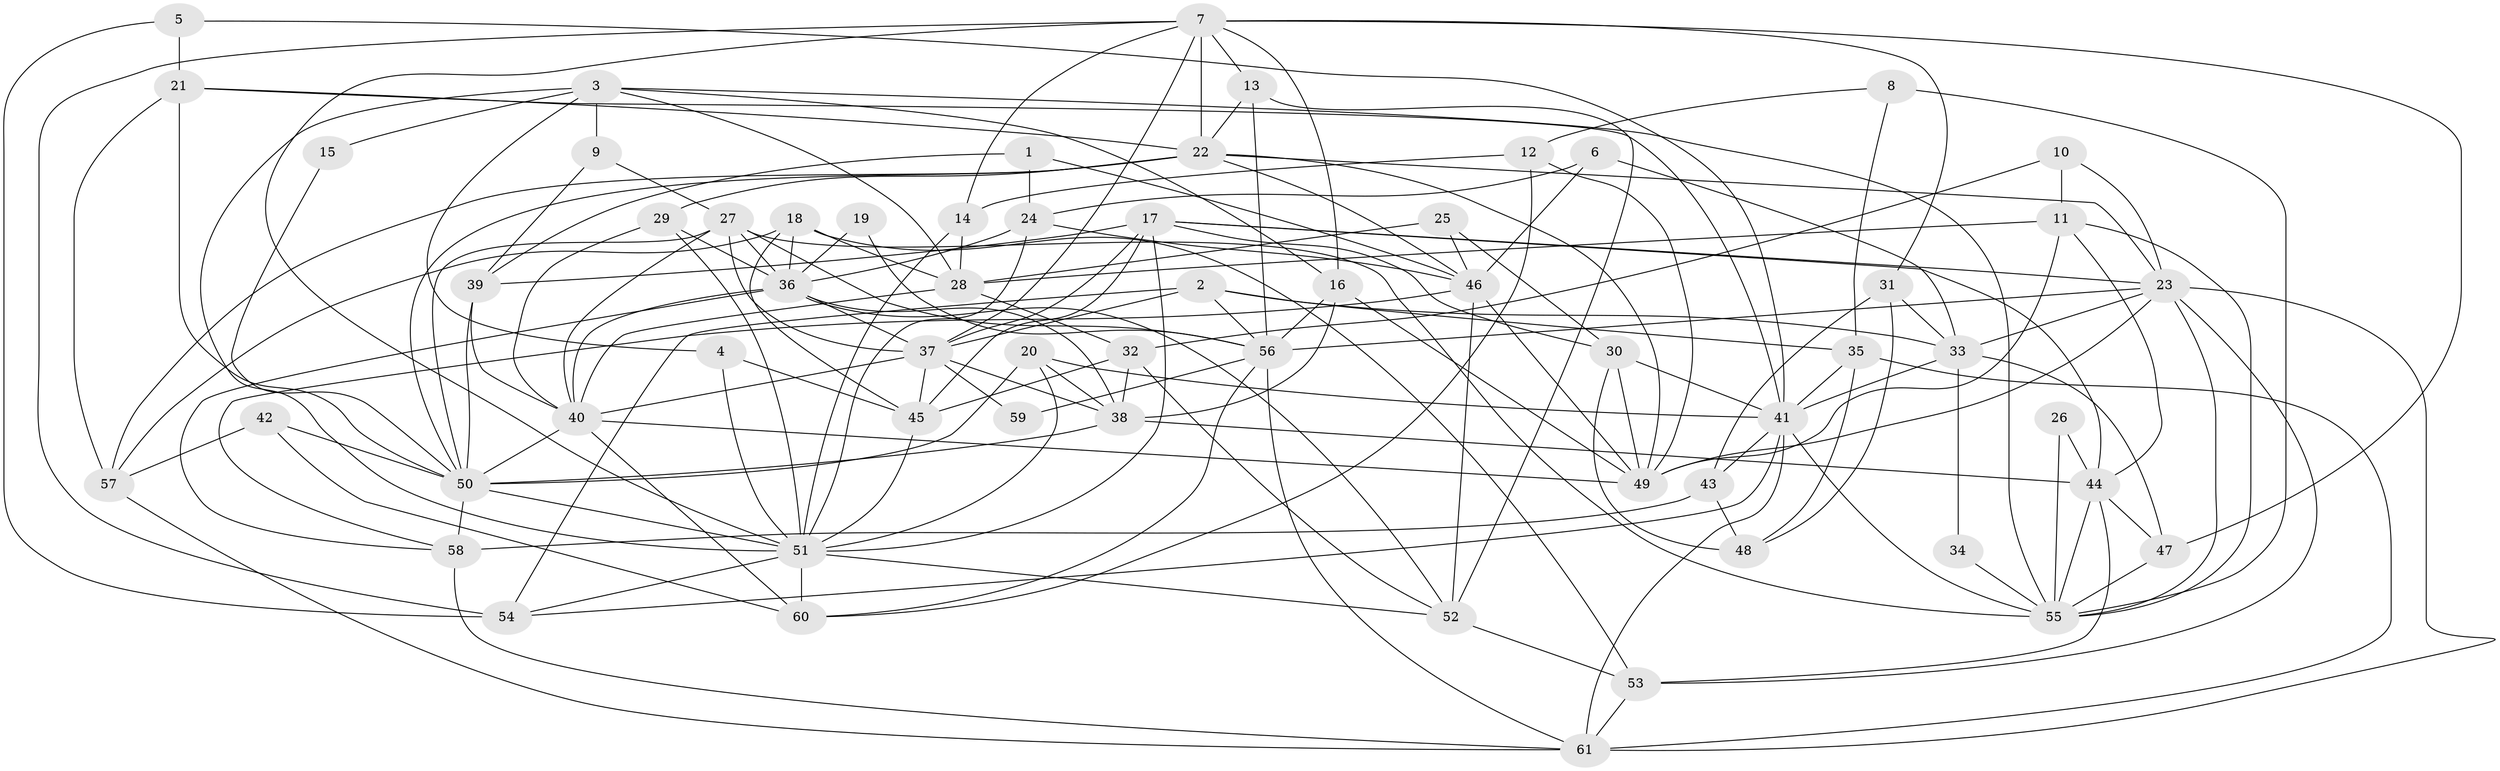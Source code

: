 // original degree distribution, {5: 0.19834710743801653, 4: 0.2396694214876033, 8: 0.024793388429752067, 3: 0.30578512396694213, 2: 0.1322314049586777, 7: 0.024793388429752067, 9: 0.01652892561983471, 6: 0.05785123966942149}
// Generated by graph-tools (version 1.1) at 2025/50/03/09/25 03:50:12]
// undirected, 61 vertices, 170 edges
graph export_dot {
graph [start="1"]
  node [color=gray90,style=filled];
  1;
  2;
  3;
  4;
  5;
  6;
  7;
  8;
  9;
  10;
  11;
  12;
  13;
  14;
  15;
  16;
  17;
  18;
  19;
  20;
  21;
  22;
  23;
  24;
  25;
  26;
  27;
  28;
  29;
  30;
  31;
  32;
  33;
  34;
  35;
  36;
  37;
  38;
  39;
  40;
  41;
  42;
  43;
  44;
  45;
  46;
  47;
  48;
  49;
  50;
  51;
  52;
  53;
  54;
  55;
  56;
  57;
  58;
  59;
  60;
  61;
  1 -- 24 [weight=1.0];
  1 -- 39 [weight=1.0];
  1 -- 46 [weight=1.0];
  2 -- 33 [weight=1.0];
  2 -- 35 [weight=1.0];
  2 -- 37 [weight=1.0];
  2 -- 54 [weight=1.0];
  2 -- 56 [weight=1.0];
  3 -- 4 [weight=1.0];
  3 -- 9 [weight=1.0];
  3 -- 15 [weight=1.0];
  3 -- 16 [weight=1.0];
  3 -- 28 [weight=1.0];
  3 -- 51 [weight=1.0];
  3 -- 55 [weight=1.0];
  4 -- 45 [weight=1.0];
  4 -- 51 [weight=1.0];
  5 -- 21 [weight=1.0];
  5 -- 41 [weight=1.0];
  5 -- 54 [weight=1.0];
  6 -- 24 [weight=1.0];
  6 -- 33 [weight=1.0];
  6 -- 46 [weight=1.0];
  7 -- 13 [weight=1.0];
  7 -- 14 [weight=1.0];
  7 -- 16 [weight=1.0];
  7 -- 22 [weight=1.0];
  7 -- 31 [weight=1.0];
  7 -- 37 [weight=1.0];
  7 -- 47 [weight=1.0];
  7 -- 51 [weight=1.0];
  7 -- 54 [weight=1.0];
  8 -- 12 [weight=1.0];
  8 -- 35 [weight=1.0];
  8 -- 55 [weight=1.0];
  9 -- 27 [weight=1.0];
  9 -- 39 [weight=1.0];
  10 -- 11 [weight=1.0];
  10 -- 23 [weight=1.0];
  10 -- 32 [weight=1.0];
  11 -- 28 [weight=1.0];
  11 -- 44 [weight=1.0];
  11 -- 49 [weight=1.0];
  11 -- 55 [weight=1.0];
  12 -- 14 [weight=1.0];
  12 -- 49 [weight=1.0];
  12 -- 60 [weight=1.0];
  13 -- 22 [weight=1.0];
  13 -- 52 [weight=1.0];
  13 -- 56 [weight=1.0];
  14 -- 28 [weight=1.0];
  14 -- 51 [weight=1.0];
  15 -- 50 [weight=1.0];
  16 -- 38 [weight=1.0];
  16 -- 49 [weight=1.0];
  16 -- 56 [weight=1.0];
  17 -- 23 [weight=1.0];
  17 -- 30 [weight=1.0];
  17 -- 37 [weight=1.0];
  17 -- 39 [weight=1.0];
  17 -- 44 [weight=1.0];
  17 -- 45 [weight=1.0];
  17 -- 51 [weight=1.0];
  18 -- 28 [weight=1.0];
  18 -- 36 [weight=1.0];
  18 -- 45 [weight=1.0];
  18 -- 53 [weight=1.0];
  18 -- 57 [weight=1.0];
  19 -- 36 [weight=1.0];
  19 -- 56 [weight=1.0];
  20 -- 38 [weight=1.0];
  20 -- 41 [weight=1.0];
  20 -- 50 [weight=2.0];
  20 -- 51 [weight=1.0];
  21 -- 22 [weight=1.0];
  21 -- 41 [weight=1.0];
  21 -- 50 [weight=1.0];
  21 -- 57 [weight=1.0];
  22 -- 23 [weight=1.0];
  22 -- 29 [weight=1.0];
  22 -- 46 [weight=1.0];
  22 -- 49 [weight=1.0];
  22 -- 50 [weight=1.0];
  22 -- 57 [weight=1.0];
  23 -- 33 [weight=1.0];
  23 -- 49 [weight=1.0];
  23 -- 53 [weight=1.0];
  23 -- 55 [weight=1.0];
  23 -- 56 [weight=1.0];
  23 -- 61 [weight=1.0];
  24 -- 36 [weight=1.0];
  24 -- 46 [weight=2.0];
  24 -- 51 [weight=1.0];
  25 -- 28 [weight=1.0];
  25 -- 30 [weight=1.0];
  25 -- 46 [weight=1.0];
  26 -- 44 [weight=1.0];
  26 -- 55 [weight=1.0];
  27 -- 36 [weight=1.0];
  27 -- 37 [weight=1.0];
  27 -- 40 [weight=1.0];
  27 -- 50 [weight=1.0];
  27 -- 55 [weight=1.0];
  27 -- 56 [weight=1.0];
  28 -- 32 [weight=1.0];
  28 -- 40 [weight=1.0];
  29 -- 36 [weight=1.0];
  29 -- 40 [weight=1.0];
  29 -- 51 [weight=1.0];
  30 -- 41 [weight=1.0];
  30 -- 48 [weight=1.0];
  30 -- 49 [weight=1.0];
  31 -- 33 [weight=1.0];
  31 -- 43 [weight=1.0];
  31 -- 48 [weight=1.0];
  32 -- 38 [weight=1.0];
  32 -- 45 [weight=1.0];
  32 -- 52 [weight=1.0];
  33 -- 34 [weight=1.0];
  33 -- 41 [weight=1.0];
  33 -- 47 [weight=1.0];
  34 -- 55 [weight=1.0];
  35 -- 41 [weight=1.0];
  35 -- 48 [weight=1.0];
  35 -- 61 [weight=1.0];
  36 -- 37 [weight=1.0];
  36 -- 38 [weight=1.0];
  36 -- 40 [weight=1.0];
  36 -- 52 [weight=1.0];
  36 -- 58 [weight=1.0];
  37 -- 38 [weight=1.0];
  37 -- 40 [weight=1.0];
  37 -- 45 [weight=1.0];
  37 -- 59 [weight=1.0];
  38 -- 44 [weight=1.0];
  38 -- 50 [weight=1.0];
  39 -- 40 [weight=1.0];
  39 -- 50 [weight=2.0];
  40 -- 49 [weight=1.0];
  40 -- 50 [weight=1.0];
  40 -- 60 [weight=1.0];
  41 -- 43 [weight=1.0];
  41 -- 54 [weight=1.0];
  41 -- 55 [weight=1.0];
  41 -- 61 [weight=1.0];
  42 -- 50 [weight=2.0];
  42 -- 57 [weight=1.0];
  42 -- 60 [weight=1.0];
  43 -- 48 [weight=1.0];
  43 -- 58 [weight=1.0];
  44 -- 47 [weight=1.0];
  44 -- 53 [weight=1.0];
  44 -- 55 [weight=1.0];
  45 -- 51 [weight=1.0];
  46 -- 49 [weight=1.0];
  46 -- 52 [weight=2.0];
  46 -- 58 [weight=1.0];
  47 -- 55 [weight=1.0];
  50 -- 51 [weight=1.0];
  50 -- 58 [weight=1.0];
  51 -- 52 [weight=1.0];
  51 -- 54 [weight=1.0];
  51 -- 60 [weight=1.0];
  52 -- 53 [weight=1.0];
  53 -- 61 [weight=1.0];
  56 -- 59 [weight=1.0];
  56 -- 60 [weight=1.0];
  56 -- 61 [weight=1.0];
  57 -- 61 [weight=1.0];
  58 -- 61 [weight=1.0];
}

